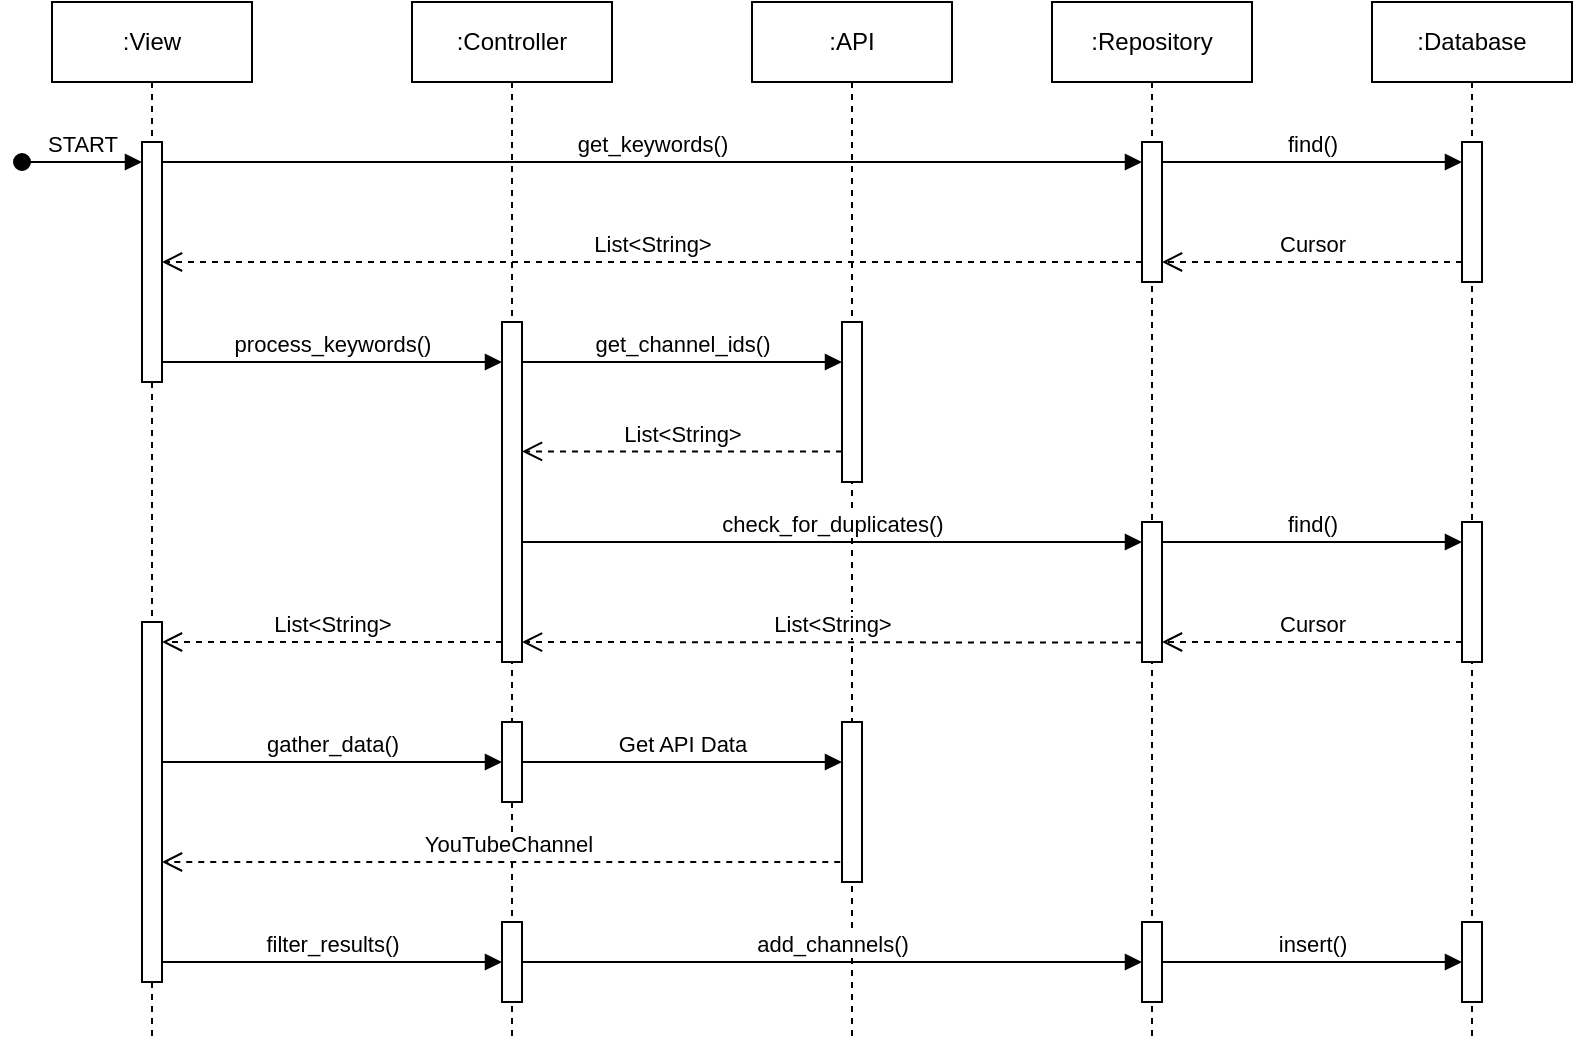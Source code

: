 <mxfile version="21.3.2" type="github">
  <diagram name="Page-1" id="2YBvvXClWsGukQMizWep">
    <mxGraphModel dx="1195" dy="663" grid="1" gridSize="10" guides="1" tooltips="1" connect="1" arrows="1" fold="1" page="1" pageScale="1" pageWidth="850" pageHeight="1100" math="0" shadow="0">
      <root>
        <mxCell id="0" />
        <mxCell id="1" parent="0" />
        <mxCell id="aM9ryv3xv72pqoxQDRHE-1" value=":View" style="shape=umlLifeline;perimeter=lifelinePerimeter;whiteSpace=wrap;html=1;container=0;dropTarget=0;collapsible=0;recursiveResize=0;outlineConnect=0;portConstraint=eastwest;newEdgeStyle={&quot;edgeStyle&quot;:&quot;elbowEdgeStyle&quot;,&quot;elbow&quot;:&quot;vertical&quot;,&quot;curved&quot;:0,&quot;rounded&quot;:0};" parent="1" vertex="1">
          <mxGeometry x="40" y="40" width="100" height="520" as="geometry" />
        </mxCell>
        <mxCell id="aM9ryv3xv72pqoxQDRHE-2" value="" style="html=1;points=[];perimeter=orthogonalPerimeter;outlineConnect=0;targetShapes=umlLifeline;portConstraint=eastwest;newEdgeStyle={&quot;edgeStyle&quot;:&quot;elbowEdgeStyle&quot;,&quot;elbow&quot;:&quot;vertical&quot;,&quot;curved&quot;:0,&quot;rounded&quot;:0};" parent="aM9ryv3xv72pqoxQDRHE-1" vertex="1">
          <mxGeometry x="45" y="70" width="10" height="120" as="geometry" />
        </mxCell>
        <mxCell id="aM9ryv3xv72pqoxQDRHE-3" value="START" style="html=1;verticalAlign=bottom;startArrow=oval;endArrow=block;startSize=8;edgeStyle=elbowEdgeStyle;elbow=vertical;curved=0;rounded=0;" parent="aM9ryv3xv72pqoxQDRHE-1" target="aM9ryv3xv72pqoxQDRHE-2" edge="1">
          <mxGeometry relative="1" as="geometry">
            <mxPoint x="-15" y="80" as="sourcePoint" />
            <Array as="points">
              <mxPoint x="-10" y="80" />
            </Array>
          </mxGeometry>
        </mxCell>
        <mxCell id="GnVSEMgAp9UW6sxPv6MO-26" value="" style="html=1;points=[];perimeter=orthogonalPerimeter;outlineConnect=0;targetShapes=umlLifeline;portConstraint=eastwest;newEdgeStyle={&quot;edgeStyle&quot;:&quot;elbowEdgeStyle&quot;,&quot;elbow&quot;:&quot;vertical&quot;,&quot;curved&quot;:0,&quot;rounded&quot;:0};" vertex="1" parent="aM9ryv3xv72pqoxQDRHE-1">
          <mxGeometry x="45" y="310" width="10" height="180" as="geometry" />
        </mxCell>
        <mxCell id="aM9ryv3xv72pqoxQDRHE-5" value=":Controller" style="shape=umlLifeline;perimeter=lifelinePerimeter;whiteSpace=wrap;html=1;container=0;dropTarget=0;collapsible=0;recursiveResize=0;outlineConnect=0;portConstraint=eastwest;newEdgeStyle={&quot;edgeStyle&quot;:&quot;elbowEdgeStyle&quot;,&quot;elbow&quot;:&quot;vertical&quot;,&quot;curved&quot;:0,&quot;rounded&quot;:0};" parent="1" vertex="1">
          <mxGeometry x="220" y="40" width="100" height="520" as="geometry" />
        </mxCell>
        <mxCell id="GnVSEMgAp9UW6sxPv6MO-16" value="" style="html=1;points=[];perimeter=orthogonalPerimeter;outlineConnect=0;targetShapes=umlLifeline;portConstraint=eastwest;newEdgeStyle={&quot;edgeStyle&quot;:&quot;elbowEdgeStyle&quot;,&quot;elbow&quot;:&quot;vertical&quot;,&quot;curved&quot;:0,&quot;rounded&quot;:0};" vertex="1" parent="aM9ryv3xv72pqoxQDRHE-5">
          <mxGeometry x="45" y="160" width="10" height="170" as="geometry" />
        </mxCell>
        <mxCell id="GnVSEMgAp9UW6sxPv6MO-40" value="" style="html=1;points=[];perimeter=orthogonalPerimeter;outlineConnect=0;targetShapes=umlLifeline;portConstraint=eastwest;newEdgeStyle={&quot;edgeStyle&quot;:&quot;elbowEdgeStyle&quot;,&quot;elbow&quot;:&quot;vertical&quot;,&quot;curved&quot;:0,&quot;rounded&quot;:0};" vertex="1" parent="aM9ryv3xv72pqoxQDRHE-5">
          <mxGeometry x="45" y="460" width="10" height="40" as="geometry" />
        </mxCell>
        <mxCell id="aM9ryv3xv72pqoxQDRHE-7" value="get_keywords()" style="html=1;verticalAlign=bottom;endArrow=block;edgeStyle=elbowEdgeStyle;elbow=vertical;curved=0;rounded=0;" parent="1" source="aM9ryv3xv72pqoxQDRHE-2" target="GnVSEMgAp9UW6sxPv6MO-4" edge="1">
          <mxGeometry relative="1" as="geometry">
            <mxPoint x="195" y="130" as="sourcePoint" />
            <Array as="points">
              <mxPoint x="180" y="120" />
            </Array>
            <mxPoint x="580" y="120" as="targetPoint" />
          </mxGeometry>
        </mxCell>
        <mxCell id="aM9ryv3xv72pqoxQDRHE-8" value="Cursor" style="html=1;verticalAlign=bottom;endArrow=open;dashed=1;endSize=8;edgeStyle=elbowEdgeStyle;elbow=vertical;curved=0;rounded=0;" parent="1" source="GnVSEMgAp9UW6sxPv6MO-6" target="GnVSEMgAp9UW6sxPv6MO-4" edge="1">
          <mxGeometry relative="1" as="geometry">
            <mxPoint x="195" y="205" as="targetPoint" />
            <Array as="points">
              <mxPoint x="620" y="170" />
              <mxPoint x="660" y="280" />
            </Array>
            <mxPoint x="265" y="280" as="sourcePoint" />
          </mxGeometry>
        </mxCell>
        <mxCell id="GnVSEMgAp9UW6sxPv6MO-1" value=":API" style="shape=umlLifeline;perimeter=lifelinePerimeter;whiteSpace=wrap;html=1;container=0;dropTarget=0;collapsible=0;recursiveResize=0;outlineConnect=0;portConstraint=eastwest;newEdgeStyle={&quot;edgeStyle&quot;:&quot;elbowEdgeStyle&quot;,&quot;elbow&quot;:&quot;vertical&quot;,&quot;curved&quot;:0,&quot;rounded&quot;:0};" vertex="1" parent="1">
          <mxGeometry x="390" y="40" width="100" height="520" as="geometry" />
        </mxCell>
        <mxCell id="GnVSEMgAp9UW6sxPv6MO-17" value="" style="html=1;points=[];perimeter=orthogonalPerimeter;outlineConnect=0;targetShapes=umlLifeline;portConstraint=eastwest;newEdgeStyle={&quot;edgeStyle&quot;:&quot;elbowEdgeStyle&quot;,&quot;elbow&quot;:&quot;vertical&quot;,&quot;curved&quot;:0,&quot;rounded&quot;:0};" vertex="1" parent="GnVSEMgAp9UW6sxPv6MO-1">
          <mxGeometry x="45" y="160" width="10" height="80" as="geometry" />
        </mxCell>
        <mxCell id="GnVSEMgAp9UW6sxPv6MO-32" value="" style="html=1;points=[];perimeter=orthogonalPerimeter;outlineConnect=0;targetShapes=umlLifeline;portConstraint=eastwest;newEdgeStyle={&quot;edgeStyle&quot;:&quot;elbowEdgeStyle&quot;,&quot;elbow&quot;:&quot;vertical&quot;,&quot;curved&quot;:0,&quot;rounded&quot;:0};" vertex="1" parent="GnVSEMgAp9UW6sxPv6MO-1">
          <mxGeometry x="45" y="360" width="10" height="80" as="geometry" />
        </mxCell>
        <mxCell id="GnVSEMgAp9UW6sxPv6MO-3" value=":Repository" style="shape=umlLifeline;perimeter=lifelinePerimeter;whiteSpace=wrap;html=1;container=0;dropTarget=0;collapsible=0;recursiveResize=0;outlineConnect=0;portConstraint=eastwest;newEdgeStyle={&quot;edgeStyle&quot;:&quot;elbowEdgeStyle&quot;,&quot;elbow&quot;:&quot;vertical&quot;,&quot;curved&quot;:0,&quot;rounded&quot;:0};" vertex="1" parent="1">
          <mxGeometry x="540" y="40" width="100" height="520" as="geometry" />
        </mxCell>
        <mxCell id="GnVSEMgAp9UW6sxPv6MO-4" value="" style="html=1;points=[];perimeter=orthogonalPerimeter;outlineConnect=0;targetShapes=umlLifeline;portConstraint=eastwest;newEdgeStyle={&quot;edgeStyle&quot;:&quot;elbowEdgeStyle&quot;,&quot;elbow&quot;:&quot;vertical&quot;,&quot;curved&quot;:0,&quot;rounded&quot;:0};" vertex="1" parent="GnVSEMgAp9UW6sxPv6MO-3">
          <mxGeometry x="45" y="70" width="10" height="70" as="geometry" />
        </mxCell>
        <mxCell id="GnVSEMgAp9UW6sxPv6MO-20" value="" style="html=1;points=[];perimeter=orthogonalPerimeter;outlineConnect=0;targetShapes=umlLifeline;portConstraint=eastwest;newEdgeStyle={&quot;edgeStyle&quot;:&quot;elbowEdgeStyle&quot;,&quot;elbow&quot;:&quot;vertical&quot;,&quot;curved&quot;:0,&quot;rounded&quot;:0};" vertex="1" parent="GnVSEMgAp9UW6sxPv6MO-3">
          <mxGeometry x="45" y="260" width="10" height="70" as="geometry" />
        </mxCell>
        <mxCell id="GnVSEMgAp9UW6sxPv6MO-35" value="" style="html=1;points=[];perimeter=orthogonalPerimeter;outlineConnect=0;targetShapes=umlLifeline;portConstraint=eastwest;newEdgeStyle={&quot;edgeStyle&quot;:&quot;elbowEdgeStyle&quot;,&quot;elbow&quot;:&quot;vertical&quot;,&quot;curved&quot;:0,&quot;rounded&quot;:0};" vertex="1" parent="GnVSEMgAp9UW6sxPv6MO-3">
          <mxGeometry x="45" y="460" width="10" height="40" as="geometry" />
        </mxCell>
        <mxCell id="GnVSEMgAp9UW6sxPv6MO-5" value=":Database" style="shape=umlLifeline;perimeter=lifelinePerimeter;whiteSpace=wrap;html=1;container=0;dropTarget=0;collapsible=0;recursiveResize=0;outlineConnect=0;portConstraint=eastwest;newEdgeStyle={&quot;edgeStyle&quot;:&quot;elbowEdgeStyle&quot;,&quot;elbow&quot;:&quot;vertical&quot;,&quot;curved&quot;:0,&quot;rounded&quot;:0};" vertex="1" parent="1">
          <mxGeometry x="700" y="40" width="100" height="520" as="geometry" />
        </mxCell>
        <mxCell id="GnVSEMgAp9UW6sxPv6MO-6" value="" style="html=1;points=[];perimeter=orthogonalPerimeter;outlineConnect=0;targetShapes=umlLifeline;portConstraint=eastwest;newEdgeStyle={&quot;edgeStyle&quot;:&quot;elbowEdgeStyle&quot;,&quot;elbow&quot;:&quot;vertical&quot;,&quot;curved&quot;:0,&quot;rounded&quot;:0};" vertex="1" parent="GnVSEMgAp9UW6sxPv6MO-5">
          <mxGeometry x="45" y="70" width="10" height="70" as="geometry" />
        </mxCell>
        <mxCell id="GnVSEMgAp9UW6sxPv6MO-22" value="" style="html=1;points=[];perimeter=orthogonalPerimeter;outlineConnect=0;targetShapes=umlLifeline;portConstraint=eastwest;newEdgeStyle={&quot;edgeStyle&quot;:&quot;elbowEdgeStyle&quot;,&quot;elbow&quot;:&quot;vertical&quot;,&quot;curved&quot;:0,&quot;rounded&quot;:0};" vertex="1" parent="GnVSEMgAp9UW6sxPv6MO-5">
          <mxGeometry x="45" y="260" width="10" height="70" as="geometry" />
        </mxCell>
        <mxCell id="GnVSEMgAp9UW6sxPv6MO-37" value="" style="html=1;points=[];perimeter=orthogonalPerimeter;outlineConnect=0;targetShapes=umlLifeline;portConstraint=eastwest;newEdgeStyle={&quot;edgeStyle&quot;:&quot;elbowEdgeStyle&quot;,&quot;elbow&quot;:&quot;vertical&quot;,&quot;curved&quot;:0,&quot;rounded&quot;:0};" vertex="1" parent="GnVSEMgAp9UW6sxPv6MO-5">
          <mxGeometry x="45" y="460" width="10" height="40" as="geometry" />
        </mxCell>
        <mxCell id="GnVSEMgAp9UW6sxPv6MO-10" value="find()" style="html=1;verticalAlign=bottom;endArrow=block;edgeStyle=elbowEdgeStyle;elbow=vertical;curved=0;rounded=0;" edge="1" parent="1" source="GnVSEMgAp9UW6sxPv6MO-4" target="GnVSEMgAp9UW6sxPv6MO-6">
          <mxGeometry relative="1" as="geometry">
            <mxPoint x="600" y="120" as="sourcePoint" />
            <Array as="points">
              <mxPoint x="680" y="120" />
              <mxPoint x="740" y="120" />
              <mxPoint x="740" y="120" />
            </Array>
            <mxPoint x="740" y="120" as="targetPoint" />
            <mxPoint as="offset" />
          </mxGeometry>
        </mxCell>
        <mxCell id="GnVSEMgAp9UW6sxPv6MO-14" value="process_keywords()" style="html=1;verticalAlign=bottom;endArrow=block;edgeStyle=elbowEdgeStyle;elbow=vertical;curved=0;rounded=0;" edge="1" parent="1" source="aM9ryv3xv72pqoxQDRHE-2" target="GnVSEMgAp9UW6sxPv6MO-16">
          <mxGeometry relative="1" as="geometry">
            <mxPoint x="110" y="210" as="sourcePoint" />
            <Array as="points">
              <mxPoint x="130" y="220" />
              <mxPoint x="195" y="210" />
              <mxPoint x="255" y="210" />
              <mxPoint x="255" y="210" />
            </Array>
            <mxPoint x="260" y="220" as="targetPoint" />
            <mxPoint as="offset" />
          </mxGeometry>
        </mxCell>
        <mxCell id="GnVSEMgAp9UW6sxPv6MO-15" value="List&amp;lt;String&amp;gt;" style="html=1;verticalAlign=bottom;endArrow=open;dashed=1;endSize=8;edgeStyle=elbowEdgeStyle;elbow=vertical;curved=0;rounded=0;" edge="1" parent="1" source="GnVSEMgAp9UW6sxPv6MO-4" target="aM9ryv3xv72pqoxQDRHE-2">
          <mxGeometry relative="1" as="geometry">
            <mxPoint x="425" y="189.71" as="targetPoint" />
            <Array as="points">
              <mxPoint x="520" y="170" />
              <mxPoint x="450" y="189.71" />
              <mxPoint x="490" y="299.71" />
            </Array>
            <mxPoint x="575" y="189.71" as="sourcePoint" />
          </mxGeometry>
        </mxCell>
        <mxCell id="GnVSEMgAp9UW6sxPv6MO-18" value="get_channel_ids()" style="html=1;verticalAlign=bottom;endArrow=block;edgeStyle=elbowEdgeStyle;elbow=vertical;curved=0;rounded=0;" edge="1" parent="1" source="GnVSEMgAp9UW6sxPv6MO-16" target="GnVSEMgAp9UW6sxPv6MO-17">
          <mxGeometry relative="1" as="geometry">
            <mxPoint x="280" y="220" as="sourcePoint" />
            <Array as="points">
              <mxPoint x="305" y="220" />
              <mxPoint x="370" y="210" />
              <mxPoint x="430" y="210" />
              <mxPoint x="430" y="210" />
            </Array>
            <mxPoint x="440" y="220" as="targetPoint" />
            <mxPoint as="offset" />
          </mxGeometry>
        </mxCell>
        <mxCell id="GnVSEMgAp9UW6sxPv6MO-19" value="List&amp;lt;String&amp;gt;" style="html=1;verticalAlign=bottom;endArrow=open;dashed=1;endSize=8;edgeStyle=elbowEdgeStyle;elbow=vertical;curved=0;rounded=0;" edge="1" parent="1" source="GnVSEMgAp9UW6sxPv6MO-17">
          <mxGeometry relative="1" as="geometry">
            <mxPoint x="275" y="264.71" as="targetPoint" />
            <Array as="points">
              <mxPoint x="300" y="264.71" />
              <mxPoint x="340" y="374.71" />
            </Array>
            <mxPoint x="425" y="264.71" as="sourcePoint" />
            <mxPoint as="offset" />
          </mxGeometry>
        </mxCell>
        <mxCell id="GnVSEMgAp9UW6sxPv6MO-21" value="check_for_duplicates()" style="html=1;verticalAlign=bottom;endArrow=block;edgeStyle=elbowEdgeStyle;elbow=vertical;curved=0;rounded=0;" edge="1" parent="1" source="GnVSEMgAp9UW6sxPv6MO-16" target="GnVSEMgAp9UW6sxPv6MO-20">
          <mxGeometry relative="1" as="geometry">
            <mxPoint x="280" y="310" as="sourcePoint" />
            <Array as="points">
              <mxPoint x="315" y="310" />
              <mxPoint x="380" y="300" />
              <mxPoint x="440" y="300" />
              <mxPoint x="440" y="300" />
            </Array>
            <mxPoint x="450" y="310" as="targetPoint" />
            <mxPoint as="offset" />
          </mxGeometry>
        </mxCell>
        <mxCell id="GnVSEMgAp9UW6sxPv6MO-23" value="find()" style="html=1;verticalAlign=bottom;endArrow=block;edgeStyle=elbowEdgeStyle;elbow=vertical;curved=0;rounded=0;" edge="1" parent="1" target="GnVSEMgAp9UW6sxPv6MO-22">
          <mxGeometry relative="1" as="geometry">
            <mxPoint x="595" y="310" as="sourcePoint" />
            <Array as="points">
              <mxPoint x="635" y="310" />
              <mxPoint x="700" y="300" />
              <mxPoint x="760" y="300" />
              <mxPoint x="760" y="300" />
            </Array>
            <mxPoint x="905" y="310" as="targetPoint" />
            <mxPoint as="offset" />
          </mxGeometry>
        </mxCell>
        <mxCell id="GnVSEMgAp9UW6sxPv6MO-24" value="Cursor" style="html=1;verticalAlign=bottom;endArrow=open;dashed=1;endSize=8;edgeStyle=elbowEdgeStyle;elbow=vertical;curved=0;rounded=0;" edge="1" parent="1" source="GnVSEMgAp9UW6sxPv6MO-22" target="GnVSEMgAp9UW6sxPv6MO-20">
          <mxGeometry relative="1" as="geometry">
            <mxPoint x="590" y="350" as="targetPoint" />
            <Array as="points">
              <mxPoint x="700" y="360" />
              <mxPoint x="615" y="350" />
              <mxPoint x="655" y="460" />
            </Array>
            <mxPoint x="740" y="350" as="sourcePoint" />
          </mxGeometry>
        </mxCell>
        <mxCell id="GnVSEMgAp9UW6sxPv6MO-25" value="List&amp;lt;String&amp;gt;" style="html=1;verticalAlign=bottom;endArrow=open;dashed=1;endSize=8;edgeStyle=elbowEdgeStyle;elbow=vertical;curved=0;rounded=0;" edge="1" parent="1" target="GnVSEMgAp9UW6sxPv6MO-16">
          <mxGeometry relative="1" as="geometry">
            <mxPoint x="425" y="360" as="targetPoint" />
            <Array as="points">
              <mxPoint x="450" y="360" />
              <mxPoint x="490" y="470" />
            </Array>
            <mxPoint x="585" y="360.29" as="sourcePoint" />
            <mxPoint as="offset" />
          </mxGeometry>
        </mxCell>
        <mxCell id="GnVSEMgAp9UW6sxPv6MO-27" value="List&amp;lt;String&amp;gt;" style="html=1;verticalAlign=bottom;endArrow=open;dashed=1;endSize=8;edgeStyle=elbowEdgeStyle;elbow=vertical;curved=0;rounded=0;" edge="1" parent="1" source="GnVSEMgAp9UW6sxPv6MO-16" target="GnVSEMgAp9UW6sxPv6MO-26">
          <mxGeometry relative="1" as="geometry">
            <mxPoint x="110" y="360" as="targetPoint" />
            <Array as="points">
              <mxPoint x="215" y="360" />
              <mxPoint x="130" y="350" />
              <mxPoint x="170" y="460" />
            </Array>
            <mxPoint x="260" y="360" as="sourcePoint" />
          </mxGeometry>
        </mxCell>
        <mxCell id="GnVSEMgAp9UW6sxPv6MO-30" value="" style="html=1;points=[];perimeter=orthogonalPerimeter;outlineConnect=0;targetShapes=umlLifeline;portConstraint=eastwest;newEdgeStyle={&quot;edgeStyle&quot;:&quot;elbowEdgeStyle&quot;,&quot;elbow&quot;:&quot;vertical&quot;,&quot;curved&quot;:0,&quot;rounded&quot;:0};" vertex="1" parent="1">
          <mxGeometry x="265" y="400" width="10" height="40" as="geometry" />
        </mxCell>
        <mxCell id="GnVSEMgAp9UW6sxPv6MO-31" value="gather_data()" style="html=1;verticalAlign=bottom;endArrow=block;edgeStyle=elbowEdgeStyle;elbow=vertical;curved=0;rounded=0;" edge="1" parent="1">
          <mxGeometry relative="1" as="geometry">
            <mxPoint x="95" y="420" as="sourcePoint" />
            <Array as="points">
              <mxPoint x="130" y="420" />
              <mxPoint x="195" y="410" />
              <mxPoint x="255" y="410" />
              <mxPoint x="255" y="410" />
            </Array>
            <mxPoint x="265" y="420" as="targetPoint" />
            <mxPoint as="offset" />
          </mxGeometry>
        </mxCell>
        <mxCell id="GnVSEMgAp9UW6sxPv6MO-33" value="Get API Data" style="html=1;verticalAlign=bottom;endArrow=block;edgeStyle=elbowEdgeStyle;elbow=vertical;curved=0;rounded=0;" edge="1" parent="1" source="GnVSEMgAp9UW6sxPv6MO-30">
          <mxGeometry relative="1" as="geometry">
            <mxPoint x="265" y="420" as="sourcePoint" />
            <Array as="points">
              <mxPoint x="300" y="420" />
              <mxPoint x="365" y="410" />
              <mxPoint x="425" y="410" />
              <mxPoint x="425" y="410" />
            </Array>
            <mxPoint x="435" y="420" as="targetPoint" />
            <mxPoint as="offset" />
          </mxGeometry>
        </mxCell>
        <mxCell id="GnVSEMgAp9UW6sxPv6MO-34" value="YouTubeChannel" style="html=1;verticalAlign=bottom;endArrow=open;dashed=1;endSize=8;edgeStyle=elbowEdgeStyle;elbow=vertical;curved=0;rounded=0;" edge="1" parent="1" target="GnVSEMgAp9UW6sxPv6MO-26">
          <mxGeometry relative="1" as="geometry">
            <mxPoint x="275" y="464.58" as="targetPoint" />
            <Array as="points">
              <mxPoint x="360" y="470" />
              <mxPoint x="300" y="464.58" />
              <mxPoint x="340" y="574.58" />
            </Array>
            <mxPoint x="435" y="464.87" as="sourcePoint" />
            <mxPoint as="offset" />
          </mxGeometry>
        </mxCell>
        <mxCell id="GnVSEMgAp9UW6sxPv6MO-36" value="add_channels()" style="html=1;verticalAlign=bottom;endArrow=block;edgeStyle=elbowEdgeStyle;elbow=vertical;curved=0;rounded=0;" edge="1" parent="1">
          <mxGeometry relative="1" as="geometry">
            <mxPoint x="275" y="520" as="sourcePoint" />
            <Array as="points">
              <mxPoint x="315" y="520" />
              <mxPoint x="380" y="510" />
              <mxPoint x="440" y="510" />
              <mxPoint x="440" y="510" />
            </Array>
            <mxPoint x="585" y="520" as="targetPoint" />
            <mxPoint as="offset" />
          </mxGeometry>
        </mxCell>
        <mxCell id="GnVSEMgAp9UW6sxPv6MO-38" value="insert()" style="html=1;verticalAlign=bottom;endArrow=block;edgeStyle=elbowEdgeStyle;elbow=vertical;curved=0;rounded=0;" edge="1" parent="1" source="GnVSEMgAp9UW6sxPv6MO-35" target="GnVSEMgAp9UW6sxPv6MO-37">
          <mxGeometry relative="1" as="geometry">
            <mxPoint x="600" y="520" as="sourcePoint" />
            <Array as="points">
              <mxPoint x="640" y="520" />
              <mxPoint x="705" y="510" />
              <mxPoint x="765" y="510" />
              <mxPoint x="765" y="510" />
            </Array>
            <mxPoint x="750" y="520" as="targetPoint" />
            <mxPoint as="offset" />
          </mxGeometry>
        </mxCell>
        <mxCell id="GnVSEMgAp9UW6sxPv6MO-41" value="filter_results()" style="html=1;verticalAlign=bottom;endArrow=block;edgeStyle=elbowEdgeStyle;elbow=vertical;curved=0;rounded=0;" edge="1" parent="1">
          <mxGeometry relative="1" as="geometry">
            <mxPoint x="95" y="520" as="sourcePoint" />
            <Array as="points">
              <mxPoint x="130" y="520" />
              <mxPoint x="195" y="510" />
              <mxPoint x="255" y="510" />
              <mxPoint x="255" y="510" />
            </Array>
            <mxPoint x="265" y="520" as="targetPoint" />
            <mxPoint as="offset" />
          </mxGeometry>
        </mxCell>
      </root>
    </mxGraphModel>
  </diagram>
</mxfile>
